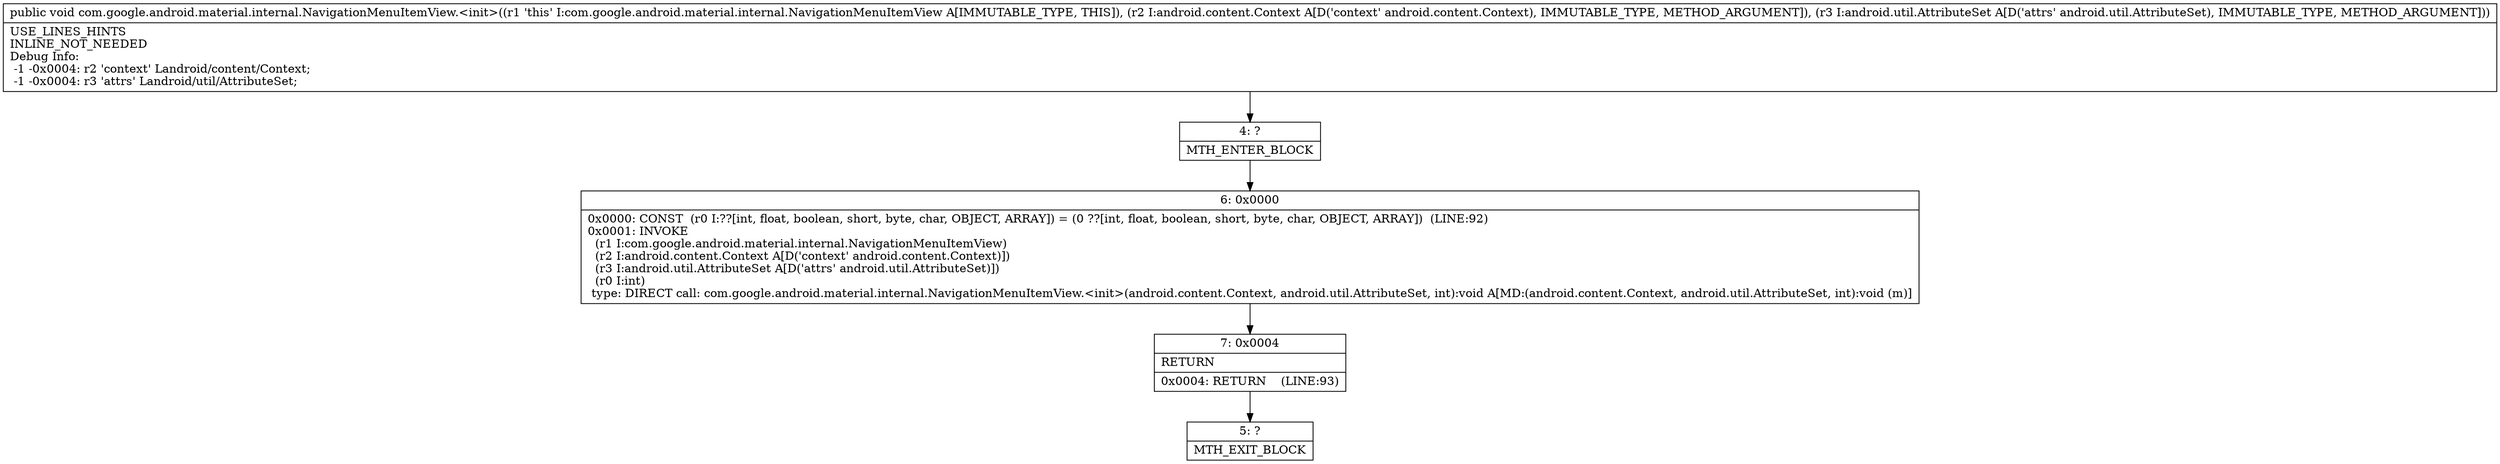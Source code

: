 digraph "CFG forcom.google.android.material.internal.NavigationMenuItemView.\<init\>(Landroid\/content\/Context;Landroid\/util\/AttributeSet;)V" {
Node_4 [shape=record,label="{4\:\ ?|MTH_ENTER_BLOCK\l}"];
Node_6 [shape=record,label="{6\:\ 0x0000|0x0000: CONST  (r0 I:??[int, float, boolean, short, byte, char, OBJECT, ARRAY]) = (0 ??[int, float, boolean, short, byte, char, OBJECT, ARRAY])  (LINE:92)\l0x0001: INVOKE  \l  (r1 I:com.google.android.material.internal.NavigationMenuItemView)\l  (r2 I:android.content.Context A[D('context' android.content.Context)])\l  (r3 I:android.util.AttributeSet A[D('attrs' android.util.AttributeSet)])\l  (r0 I:int)\l type: DIRECT call: com.google.android.material.internal.NavigationMenuItemView.\<init\>(android.content.Context, android.util.AttributeSet, int):void A[MD:(android.content.Context, android.util.AttributeSet, int):void (m)]\l}"];
Node_7 [shape=record,label="{7\:\ 0x0004|RETURN\l|0x0004: RETURN    (LINE:93)\l}"];
Node_5 [shape=record,label="{5\:\ ?|MTH_EXIT_BLOCK\l}"];
MethodNode[shape=record,label="{public void com.google.android.material.internal.NavigationMenuItemView.\<init\>((r1 'this' I:com.google.android.material.internal.NavigationMenuItemView A[IMMUTABLE_TYPE, THIS]), (r2 I:android.content.Context A[D('context' android.content.Context), IMMUTABLE_TYPE, METHOD_ARGUMENT]), (r3 I:android.util.AttributeSet A[D('attrs' android.util.AttributeSet), IMMUTABLE_TYPE, METHOD_ARGUMENT]))  | USE_LINES_HINTS\lINLINE_NOT_NEEDED\lDebug Info:\l  \-1 \-0x0004: r2 'context' Landroid\/content\/Context;\l  \-1 \-0x0004: r3 'attrs' Landroid\/util\/AttributeSet;\l}"];
MethodNode -> Node_4;Node_4 -> Node_6;
Node_6 -> Node_7;
Node_7 -> Node_5;
}

